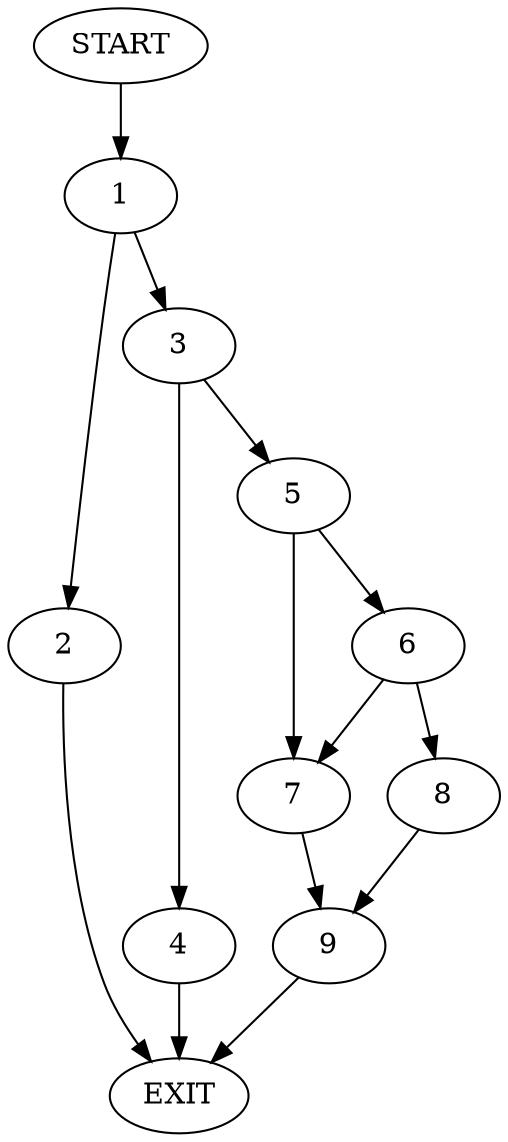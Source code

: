 digraph {
0 [label="START"]
10 [label="EXIT"]
0 -> 1
1 -> 2
1 -> 3
2 -> 10
3 -> 4
3 -> 5
4 -> 10
5 -> 6
5 -> 7
6 -> 8
6 -> 7
7 -> 9
8 -> 9
9 -> 10
}
